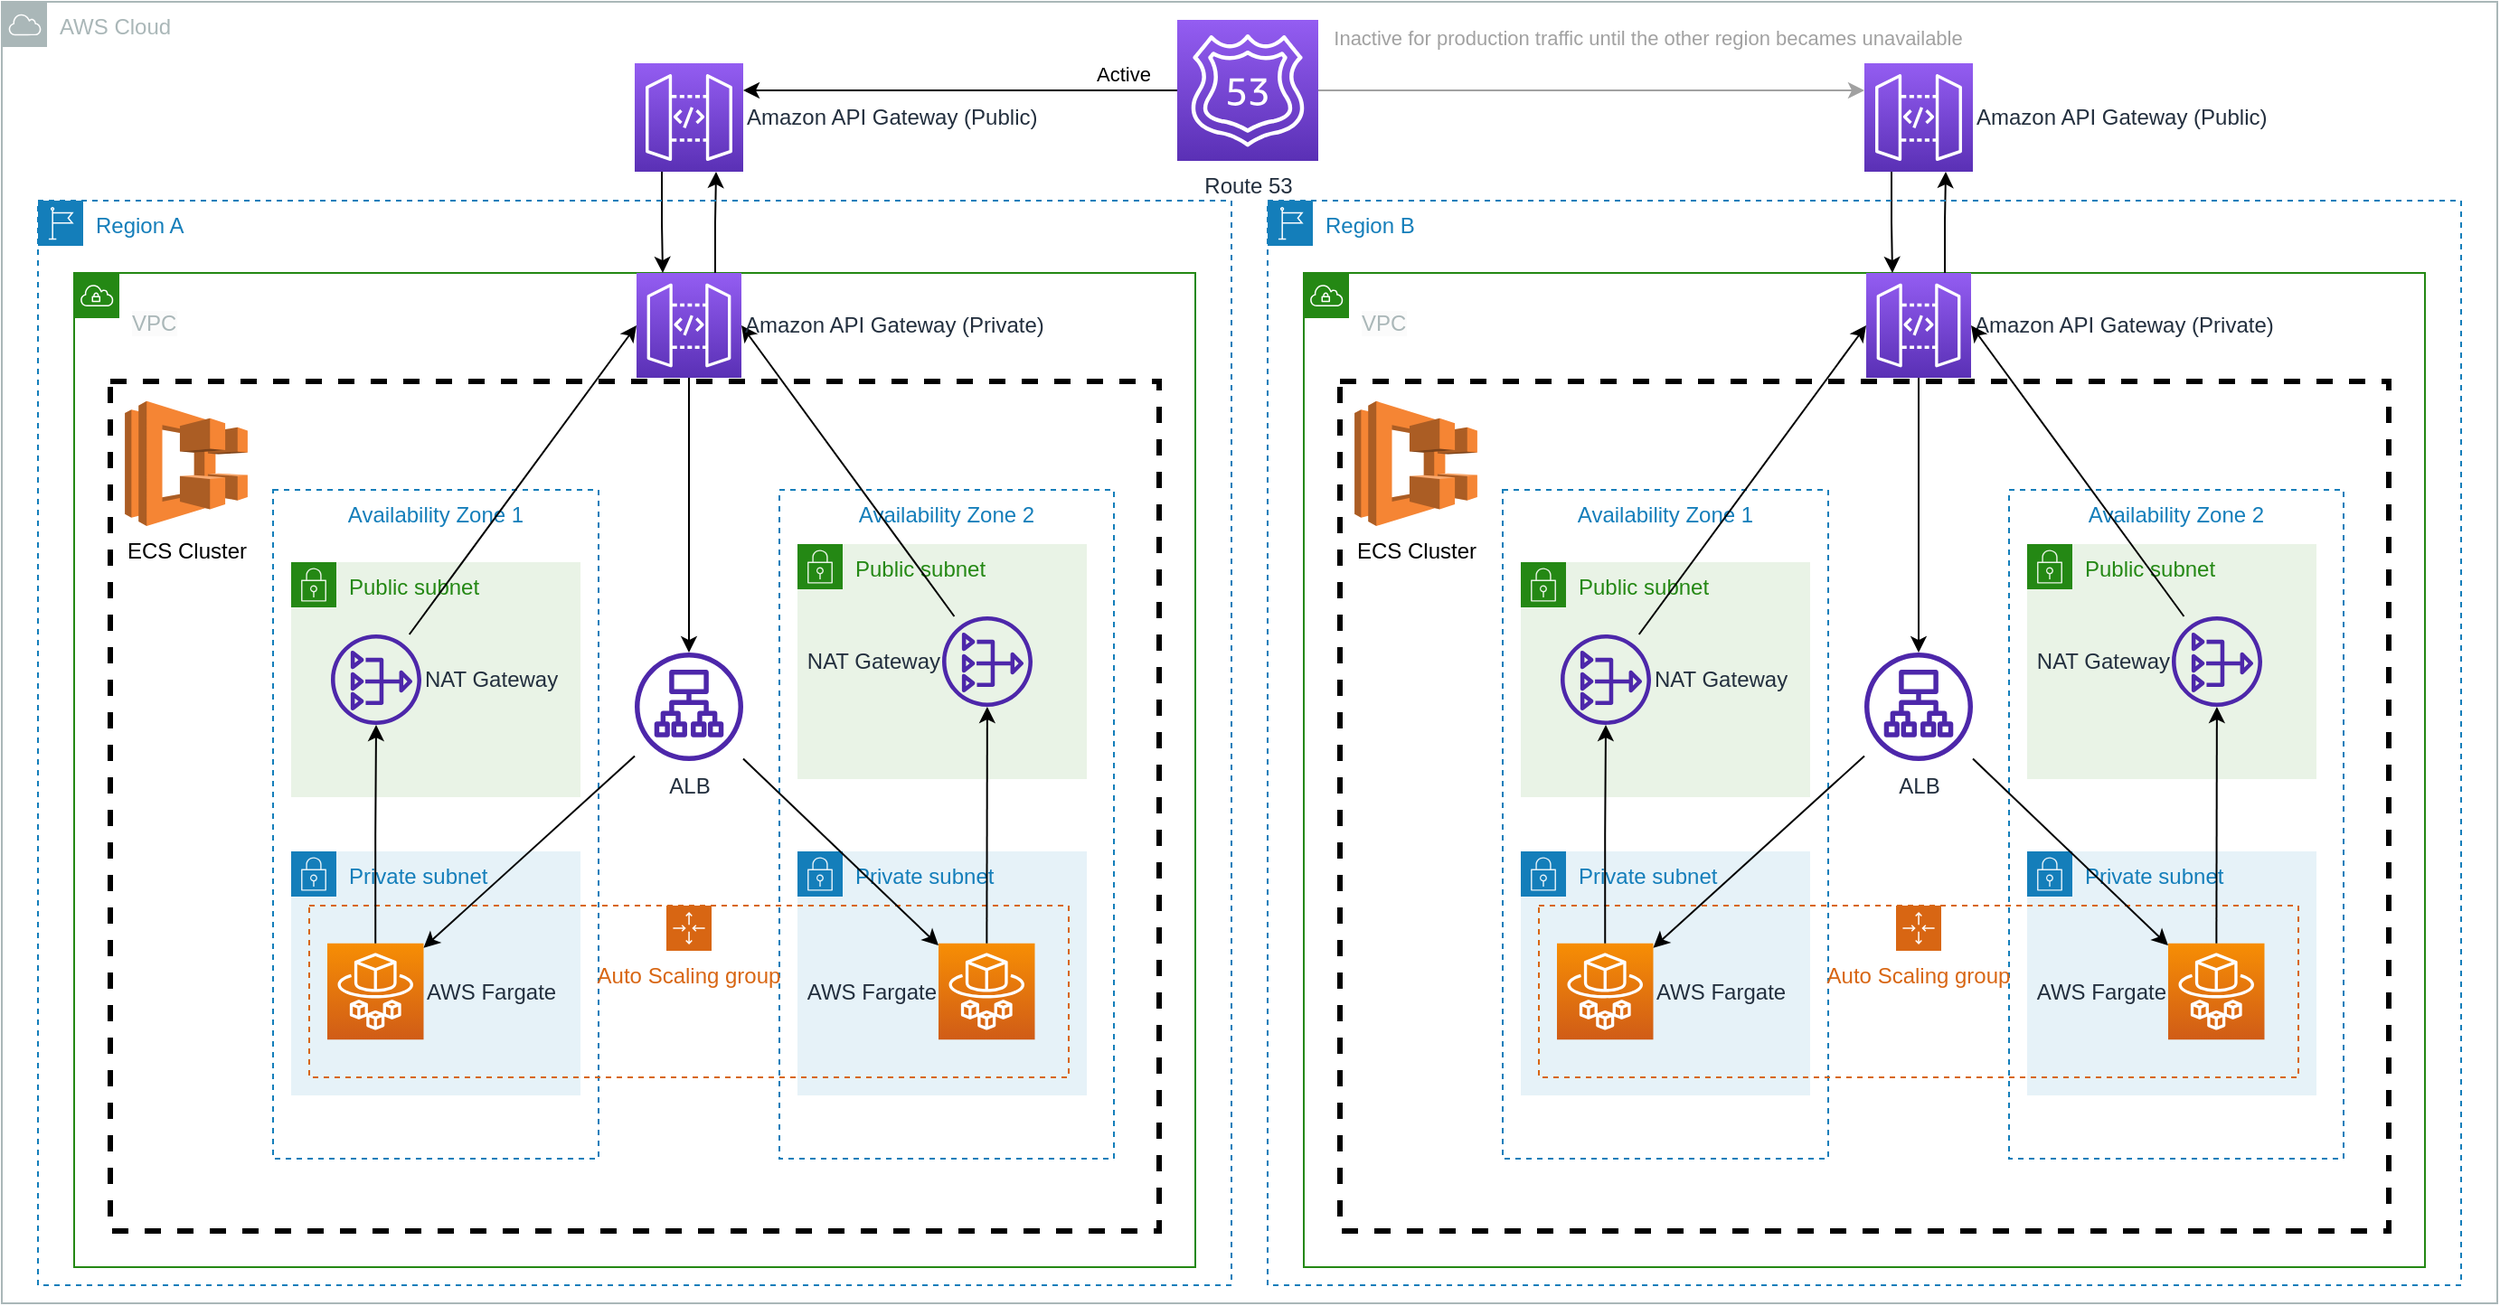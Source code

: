 <mxfile version="21.6.5" type="device">
  <diagram name="Page-1" id="Fa2hmmuMEW8nf4kg4vj4">
    <mxGraphModel dx="1434" dy="760" grid="1" gridSize="10" guides="1" tooltips="1" connect="1" arrows="1" fold="1" page="1" pageScale="1" pageWidth="850" pageHeight="1100" math="0" shadow="0">
      <root>
        <mxCell id="0" />
        <mxCell id="t5StIUC6XQ_gbYd6zFH3-41" value="Avaliability Zone" style="" parent="0" />
        <mxCell id="t5StIUC6XQ_gbYd6zFH3-42" value="Availability Zone 1" style="fillColor=none;strokeColor=#147EBA;dashed=1;verticalAlign=top;fontStyle=0;fontColor=#147EBA;whiteSpace=wrap;html=1;container=0;movable=1;resizable=1;rotatable=1;deletable=1;editable=1;locked=0;connectable=1;" parent="t5StIUC6XQ_gbYd6zFH3-41" vertex="1">
          <mxGeometry x="170" y="280" width="180" height="370" as="geometry" />
        </mxCell>
        <mxCell id="t5StIUC6XQ_gbYd6zFH3-74" value="Availability Zone 2" style="fillColor=none;strokeColor=#147EBA;dashed=1;verticalAlign=top;fontStyle=0;fontColor=#147EBA;whiteSpace=wrap;html=1;container=0;movable=1;resizable=1;rotatable=1;deletable=1;editable=1;locked=0;connectable=1;" parent="t5StIUC6XQ_gbYd6zFH3-41" vertex="1">
          <mxGeometry x="450" y="280" width="185" height="370" as="geometry" />
        </mxCell>
        <mxCell id="t5StIUC6XQ_gbYd6zFH3-85" value="Availability Zone 1" style="fillColor=none;strokeColor=#147EBA;dashed=1;verticalAlign=top;fontStyle=0;fontColor=#147EBA;whiteSpace=wrap;html=1;container=0;movable=1;resizable=1;rotatable=1;deletable=1;editable=1;locked=0;connectable=1;" parent="t5StIUC6XQ_gbYd6zFH3-41" vertex="1">
          <mxGeometry x="850" y="280" width="180" height="370" as="geometry" />
        </mxCell>
        <mxCell id="t5StIUC6XQ_gbYd6zFH3-86" value="Availability Zone 2" style="fillColor=none;strokeColor=#147EBA;dashed=1;verticalAlign=top;fontStyle=0;fontColor=#147EBA;whiteSpace=wrap;html=1;container=0;movable=1;resizable=1;rotatable=1;deletable=1;editable=1;locked=0;connectable=1;" parent="t5StIUC6XQ_gbYd6zFH3-41" vertex="1">
          <mxGeometry x="1130" y="280" width="185" height="370" as="geometry" />
        </mxCell>
        <mxCell id="t5StIUC6XQ_gbYd6zFH3-50" value="Public Subnet" style="" parent="0" />
        <mxCell id="t5StIUC6XQ_gbYd6zFH3-49" value="Public subnet" style="points=[[0,0],[0.25,0],[0.5,0],[0.75,0],[1,0],[1,0.25],[1,0.5],[1,0.75],[1,1],[0.75,1],[0.5,1],[0.25,1],[0,1],[0,0.75],[0,0.5],[0,0.25]];outlineConnect=0;gradientColor=none;html=1;whiteSpace=wrap;fontSize=12;fontStyle=0;container=1;pointerEvents=0;collapsible=0;recursiveResize=0;shape=mxgraph.aws4.group;grIcon=mxgraph.aws4.group_security_group;grStroke=0;strokeColor=#248814;fillColor=#E9F3E6;verticalAlign=top;align=left;spacingLeft=30;fontColor=#248814;dashed=0;" parent="t5StIUC6XQ_gbYd6zFH3-50" vertex="1">
          <mxGeometry x="180" y="320" width="160" height="130" as="geometry" />
        </mxCell>
        <mxCell id="t5StIUC6XQ_gbYd6zFH3-51" value="NAT Gateway" style="sketch=0;outlineConnect=0;fontColor=#232F3E;gradientColor=none;fillColor=#4D27AA;strokeColor=none;dashed=0;verticalLabelPosition=middle;verticalAlign=middle;align=left;html=1;fontSize=12;fontStyle=0;aspect=fixed;pointerEvents=1;shape=mxgraph.aws4.nat_gateway;labelPosition=right;" parent="t5StIUC6XQ_gbYd6zFH3-49" vertex="1">
          <mxGeometry x="22" y="40" width="50" height="50" as="geometry" />
        </mxCell>
        <mxCell id="t5StIUC6XQ_gbYd6zFH3-53" style="rounded=0;orthogonalLoop=1;jettySize=auto;html=1;entryX=0;entryY=0.5;entryDx=0;entryDy=0;entryPerimeter=0;" parent="t5StIUC6XQ_gbYd6zFH3-50" source="t5StIUC6XQ_gbYd6zFH3-51" target="t5StIUC6XQ_gbYd6zFH3-67" edge="1">
          <mxGeometry relative="1" as="geometry">
            <mxPoint x="440.246" y="169.999" as="targetPoint" />
          </mxGeometry>
        </mxCell>
        <mxCell id="t5StIUC6XQ_gbYd6zFH3-75" value="Public subnet" style="points=[[0,0],[0.25,0],[0.5,0],[0.75,0],[1,0],[1,0.25],[1,0.5],[1,0.75],[1,1],[0.75,1],[0.5,1],[0.25,1],[0,1],[0,0.75],[0,0.5],[0,0.25]];outlineConnect=0;gradientColor=none;html=1;whiteSpace=wrap;fontSize=12;fontStyle=0;container=1;pointerEvents=0;collapsible=0;recursiveResize=0;shape=mxgraph.aws4.group;grIcon=mxgraph.aws4.group_security_group;grStroke=0;strokeColor=#248814;fillColor=#E9F3E6;verticalAlign=top;align=left;spacingLeft=30;fontColor=#248814;dashed=0;" parent="t5StIUC6XQ_gbYd6zFH3-50" vertex="1">
          <mxGeometry x="460" y="310" width="160" height="130" as="geometry" />
        </mxCell>
        <mxCell id="t5StIUC6XQ_gbYd6zFH3-76" value="NAT Gateway" style="sketch=0;outlineConnect=0;fontColor=#232F3E;gradientColor=none;fillColor=#4D27AA;strokeColor=none;dashed=0;verticalLabelPosition=middle;verticalAlign=middle;align=right;html=1;fontSize=12;fontStyle=0;aspect=fixed;pointerEvents=1;shape=mxgraph.aws4.nat_gateway;labelPosition=left;" parent="t5StIUC6XQ_gbYd6zFH3-75" vertex="1">
          <mxGeometry x="80" y="40" width="50" height="50" as="geometry" />
        </mxCell>
        <mxCell id="t5StIUC6XQ_gbYd6zFH3-87" value="Public subnet" style="points=[[0,0],[0.25,0],[0.5,0],[0.75,0],[1,0],[1,0.25],[1,0.5],[1,0.75],[1,1],[0.75,1],[0.5,1],[0.25,1],[0,1],[0,0.75],[0,0.5],[0,0.25]];outlineConnect=0;gradientColor=none;html=1;whiteSpace=wrap;fontSize=12;fontStyle=0;container=1;pointerEvents=0;collapsible=0;recursiveResize=0;shape=mxgraph.aws4.group;grIcon=mxgraph.aws4.group_security_group;grStroke=0;strokeColor=#248814;fillColor=#E9F3E6;verticalAlign=top;align=left;spacingLeft=30;fontColor=#248814;dashed=0;" parent="t5StIUC6XQ_gbYd6zFH3-50" vertex="1">
          <mxGeometry x="860" y="320" width="160" height="130" as="geometry" />
        </mxCell>
        <mxCell id="t5StIUC6XQ_gbYd6zFH3-88" value="NAT Gateway" style="sketch=0;outlineConnect=0;fontColor=#232F3E;gradientColor=none;fillColor=#4D27AA;strokeColor=none;dashed=0;verticalLabelPosition=middle;verticalAlign=middle;align=left;html=1;fontSize=12;fontStyle=0;aspect=fixed;pointerEvents=1;shape=mxgraph.aws4.nat_gateway;labelPosition=right;" parent="t5StIUC6XQ_gbYd6zFH3-87" vertex="1">
          <mxGeometry x="22" y="40" width="50" height="50" as="geometry" />
        </mxCell>
        <mxCell id="t5StIUC6XQ_gbYd6zFH3-90" value="Public subnet" style="points=[[0,0],[0.25,0],[0.5,0],[0.75,0],[1,0],[1,0.25],[1,0.5],[1,0.75],[1,1],[0.75,1],[0.5,1],[0.25,1],[0,1],[0,0.75],[0,0.5],[0,0.25]];outlineConnect=0;gradientColor=none;html=1;whiteSpace=wrap;fontSize=12;fontStyle=0;container=1;pointerEvents=0;collapsible=0;recursiveResize=0;shape=mxgraph.aws4.group;grIcon=mxgraph.aws4.group_security_group;grStroke=0;strokeColor=#248814;fillColor=#E9F3E6;verticalAlign=top;align=left;spacingLeft=30;fontColor=#248814;dashed=0;" parent="t5StIUC6XQ_gbYd6zFH3-50" vertex="1">
          <mxGeometry x="1140" y="310" width="160" height="130" as="geometry" />
        </mxCell>
        <mxCell id="t5StIUC6XQ_gbYd6zFH3-91" value="NAT Gateway" style="sketch=0;outlineConnect=0;fontColor=#232F3E;gradientColor=none;fillColor=#4D27AA;strokeColor=none;dashed=0;verticalLabelPosition=middle;verticalAlign=middle;align=right;html=1;fontSize=12;fontStyle=0;aspect=fixed;pointerEvents=1;shape=mxgraph.aws4.nat_gateway;labelPosition=left;" parent="t5StIUC6XQ_gbYd6zFH3-90" vertex="1">
          <mxGeometry x="80" y="40" width="50" height="50" as="geometry" />
        </mxCell>
        <mxCell id="t5StIUC6XQ_gbYd6zFH3-55" value="Private Subnet" style="" parent="0" />
        <mxCell id="t5StIUC6XQ_gbYd6zFH3-54" value="Private subnet" style="points=[[0,0],[0.25,0],[0.5,0],[0.75,0],[1,0],[1,0.25],[1,0.5],[1,0.75],[1,1],[0.75,1],[0.5,1],[0.25,1],[0,1],[0,0.75],[0,0.5],[0,0.25]];outlineConnect=0;gradientColor=none;html=1;whiteSpace=wrap;fontSize=12;fontStyle=0;container=1;pointerEvents=0;collapsible=0;recursiveResize=0;shape=mxgraph.aws4.group;grIcon=mxgraph.aws4.group_security_group;grStroke=0;strokeColor=#147EBA;fillColor=#E6F2F8;verticalAlign=top;align=left;spacingLeft=30;fontColor=#147EBA;dashed=0;" parent="t5StIUC6XQ_gbYd6zFH3-55" vertex="1">
          <mxGeometry x="180" y="480" width="160" height="135" as="geometry" />
        </mxCell>
        <mxCell id="t5StIUC6XQ_gbYd6zFH3-77" value="Private subnet" style="points=[[0,0],[0.25,0],[0.5,0],[0.75,0],[1,0],[1,0.25],[1,0.5],[1,0.75],[1,1],[0.75,1],[0.5,1],[0.25,1],[0,1],[0,0.75],[0,0.5],[0,0.25]];outlineConnect=0;gradientColor=none;html=1;whiteSpace=wrap;fontSize=12;fontStyle=0;container=1;pointerEvents=0;collapsible=0;recursiveResize=0;shape=mxgraph.aws4.group;grIcon=mxgraph.aws4.group_security_group;grStroke=0;strokeColor=#147EBA;fillColor=#E6F2F8;verticalAlign=top;align=left;spacingLeft=30;fontColor=#147EBA;dashed=0;" parent="t5StIUC6XQ_gbYd6zFH3-55" vertex="1">
          <mxGeometry x="460" y="480" width="160" height="135" as="geometry" />
        </mxCell>
        <mxCell id="t5StIUC6XQ_gbYd6zFH3-60" value="Auto Scaling group" style="points=[[0,0],[0.25,0],[0.5,0],[0.75,0],[1,0],[1,0.25],[1,0.5],[1,0.75],[1,1],[0.75,1],[0.5,1],[0.25,1],[0,1],[0,0.75],[0,0.5],[0,0.25]];outlineConnect=0;gradientColor=none;html=1;whiteSpace=wrap;fontSize=12;fontStyle=0;container=1;pointerEvents=0;collapsible=0;recursiveResize=0;shape=mxgraph.aws4.groupCenter;grIcon=mxgraph.aws4.group_auto_scaling_group;grStroke=1;strokeColor=#D86613;fillColor=none;verticalAlign=top;align=center;fontColor=#D86613;dashed=1;spacingTop=25;" parent="t5StIUC6XQ_gbYd6zFH3-55" vertex="1">
          <mxGeometry x="190" y="510" width="420" height="95" as="geometry" />
        </mxCell>
        <mxCell id="t5StIUC6XQ_gbYd6zFH3-61" value="AWS Fargate" style="sketch=0;points=[[0,0,0],[0.25,0,0],[0.5,0,0],[0.75,0,0],[1,0,0],[0,1,0],[0.25,1,0],[0.5,1,0],[0.75,1,0],[1,1,0],[0,0.25,0],[0,0.5,0],[0,0.75,0],[1,0.25,0],[1,0.5,0],[1,0.75,0]];outlineConnect=0;fontColor=#232F3E;gradientColor=#F78E04;gradientDirection=north;fillColor=#D05C17;strokeColor=#ffffff;dashed=0;verticalLabelPosition=middle;verticalAlign=middle;align=left;html=1;fontSize=12;fontStyle=0;aspect=fixed;shape=mxgraph.aws4.resourceIcon;resIcon=mxgraph.aws4.fargate;labelPosition=right;" parent="t5StIUC6XQ_gbYd6zFH3-60" vertex="1">
          <mxGeometry x="10" y="20.88" width="53.25" height="53.25" as="geometry" />
        </mxCell>
        <mxCell id="t5StIUC6XQ_gbYd6zFH3-64" style="edgeStyle=orthogonalEdgeStyle;rounded=0;orthogonalLoop=1;jettySize=auto;html=1;exitX=0.5;exitY=0;exitDx=0;exitDy=0;exitPerimeter=0;" parent="t5StIUC6XQ_gbYd6zFH3-60" source="t5StIUC6XQ_gbYd6zFH3-61" target="t5StIUC6XQ_gbYd6zFH3-51" edge="1">
          <mxGeometry relative="1" as="geometry" />
        </mxCell>
        <mxCell id="t5StIUC6XQ_gbYd6zFH3-78" value="AWS Fargate" style="sketch=0;points=[[0,0,0],[0.25,0,0],[0.5,0,0],[0.75,0,0],[1,0,0],[0,1,0],[0.25,1,0],[0.5,1,0],[0.75,1,0],[1,1,0],[0,0.25,0],[0,0.5,0],[0,0.75,0],[1,0.25,0],[1,0.5,0],[1,0.75,0]];outlineConnect=0;fontColor=#232F3E;gradientColor=#F78E04;gradientDirection=north;fillColor=#D05C17;strokeColor=#ffffff;dashed=0;verticalLabelPosition=middle;verticalAlign=middle;align=right;html=1;fontSize=12;fontStyle=0;aspect=fixed;shape=mxgraph.aws4.resourceIcon;resIcon=mxgraph.aws4.fargate;labelPosition=left;" parent="t5StIUC6XQ_gbYd6zFH3-60" vertex="1">
          <mxGeometry x="348" y="20.88" width="53.25" height="53.25" as="geometry" />
        </mxCell>
        <mxCell id="t5StIUC6XQ_gbYd6zFH3-79" style="rounded=0;orthogonalLoop=1;jettySize=auto;html=1;" parent="t5StIUC6XQ_gbYd6zFH3-55" source="t5StIUC6XQ_gbYd6zFH3-65" target="t5StIUC6XQ_gbYd6zFH3-78" edge="1">
          <mxGeometry relative="1" as="geometry" />
        </mxCell>
        <mxCell id="t5StIUC6XQ_gbYd6zFH3-80" style="rounded=0;orthogonalLoop=1;jettySize=auto;html=1;" parent="t5StIUC6XQ_gbYd6zFH3-55" source="t5StIUC6XQ_gbYd6zFH3-78" target="t5StIUC6XQ_gbYd6zFH3-76" edge="1">
          <mxGeometry relative="1" as="geometry" />
        </mxCell>
        <mxCell id="t5StIUC6XQ_gbYd6zFH3-81" style="rounded=0;orthogonalLoop=1;jettySize=auto;html=1;entryX=1;entryY=0.5;entryDx=0;entryDy=0;entryPerimeter=0;" parent="t5StIUC6XQ_gbYd6zFH3-55" source="t5StIUC6XQ_gbYd6zFH3-76" target="t5StIUC6XQ_gbYd6zFH3-67" edge="1">
          <mxGeometry relative="1" as="geometry" />
        </mxCell>
        <mxCell id="t5StIUC6XQ_gbYd6zFH3-92" value="Private subnet" style="points=[[0,0],[0.25,0],[0.5,0],[0.75,0],[1,0],[1,0.25],[1,0.5],[1,0.75],[1,1],[0.75,1],[0.5,1],[0.25,1],[0,1],[0,0.75],[0,0.5],[0,0.25]];outlineConnect=0;gradientColor=none;html=1;whiteSpace=wrap;fontSize=12;fontStyle=0;container=1;pointerEvents=0;collapsible=0;recursiveResize=0;shape=mxgraph.aws4.group;grIcon=mxgraph.aws4.group_security_group;grStroke=0;strokeColor=#147EBA;fillColor=#E6F2F8;verticalAlign=top;align=left;spacingLeft=30;fontColor=#147EBA;dashed=0;" parent="t5StIUC6XQ_gbYd6zFH3-55" vertex="1">
          <mxGeometry x="860" y="480" width="160" height="135" as="geometry" />
        </mxCell>
        <mxCell id="t5StIUC6XQ_gbYd6zFH3-93" value="Private subnet" style="points=[[0,0],[0.25,0],[0.5,0],[0.75,0],[1,0],[1,0.25],[1,0.5],[1,0.75],[1,1],[0.75,1],[0.5,1],[0.25,1],[0,1],[0,0.75],[0,0.5],[0,0.25]];outlineConnect=0;gradientColor=none;html=1;whiteSpace=wrap;fontSize=12;fontStyle=0;container=1;pointerEvents=0;collapsible=0;recursiveResize=0;shape=mxgraph.aws4.group;grIcon=mxgraph.aws4.group_security_group;grStroke=0;strokeColor=#147EBA;fillColor=#E6F2F8;verticalAlign=top;align=left;spacingLeft=30;fontColor=#147EBA;dashed=0;" parent="t5StIUC6XQ_gbYd6zFH3-55" vertex="1">
          <mxGeometry x="1140" y="480" width="160" height="135" as="geometry" />
        </mxCell>
        <mxCell id="t5StIUC6XQ_gbYd6zFH3-94" value="Auto Scaling group" style="points=[[0,0],[0.25,0],[0.5,0],[0.75,0],[1,0],[1,0.25],[1,0.5],[1,0.75],[1,1],[0.75,1],[0.5,1],[0.25,1],[0,1],[0,0.75],[0,0.5],[0,0.25]];outlineConnect=0;gradientColor=none;html=1;whiteSpace=wrap;fontSize=12;fontStyle=0;container=1;pointerEvents=0;collapsible=0;recursiveResize=0;shape=mxgraph.aws4.groupCenter;grIcon=mxgraph.aws4.group_auto_scaling_group;grStroke=1;strokeColor=#D86613;fillColor=none;verticalAlign=top;align=center;fontColor=#D86613;dashed=1;spacingTop=25;" parent="t5StIUC6XQ_gbYd6zFH3-55" vertex="1">
          <mxGeometry x="870" y="510" width="420" height="95" as="geometry" />
        </mxCell>
        <mxCell id="t5StIUC6XQ_gbYd6zFH3-95" value="AWS Fargate" style="sketch=0;points=[[0,0,0],[0.25,0,0],[0.5,0,0],[0.75,0,0],[1,0,0],[0,1,0],[0.25,1,0],[0.5,1,0],[0.75,1,0],[1,1,0],[0,0.25,0],[0,0.5,0],[0,0.75,0],[1,0.25,0],[1,0.5,0],[1,0.75,0]];outlineConnect=0;fontColor=#232F3E;gradientColor=#F78E04;gradientDirection=north;fillColor=#D05C17;strokeColor=#ffffff;dashed=0;verticalLabelPosition=middle;verticalAlign=middle;align=left;html=1;fontSize=12;fontStyle=0;aspect=fixed;shape=mxgraph.aws4.resourceIcon;resIcon=mxgraph.aws4.fargate;labelPosition=right;" parent="t5StIUC6XQ_gbYd6zFH3-94" vertex="1">
          <mxGeometry x="10" y="20.88" width="53.25" height="53.25" as="geometry" />
        </mxCell>
        <mxCell id="t5StIUC6XQ_gbYd6zFH3-96" value="AWS Fargate" style="sketch=0;points=[[0,0,0],[0.25,0,0],[0.5,0,0],[0.75,0,0],[1,0,0],[0,1,0],[0.25,1,0],[0.5,1,0],[0.75,1,0],[1,1,0],[0,0.25,0],[0,0.5,0],[0,0.75,0],[1,0.25,0],[1,0.5,0],[1,0.75,0]];outlineConnect=0;fontColor=#232F3E;gradientColor=#F78E04;gradientDirection=north;fillColor=#D05C17;strokeColor=#ffffff;dashed=0;verticalLabelPosition=middle;verticalAlign=middle;align=right;html=1;fontSize=12;fontStyle=0;aspect=fixed;shape=mxgraph.aws4.resourceIcon;resIcon=mxgraph.aws4.fargate;labelPosition=left;" parent="t5StIUC6XQ_gbYd6zFH3-94" vertex="1">
          <mxGeometry x="348" y="20.88" width="53.25" height="53.25" as="geometry" />
        </mxCell>
        <mxCell id="t5StIUC6XQ_gbYd6zFH3-35" value="ECS Cluster" style="" parent="0" />
        <mxCell id="t5StIUC6XQ_gbYd6zFH3-37" value="" style="rounded=0;whiteSpace=wrap;html=1;fillColor=none;dashed=1;strokeWidth=3;movable=1;resizable=1;rotatable=1;deletable=1;editable=1;locked=0;connectable=1;container=1;" parent="t5StIUC6XQ_gbYd6zFH3-35" vertex="1">
          <mxGeometry x="80" y="220" width="580" height="470" as="geometry" />
        </mxCell>
        <mxCell id="t5StIUC6XQ_gbYd6zFH3-38" value="ECS Cluster" style="outlineConnect=0;dashed=0;verticalLabelPosition=bottom;verticalAlign=top;align=center;html=1;shape=mxgraph.aws3.ecs;fillColor=#F58534;gradientColor=none;container=1;resizable=0;" parent="t5StIUC6XQ_gbYd6zFH3-37" vertex="1">
          <mxGeometry x="8.053" y="10.93" width="67.89" height="69.07" as="geometry">
            <mxRectangle x="9.998" y="10.93" width="110" height="30" as="alternateBounds" />
          </mxGeometry>
        </mxCell>
        <mxCell id="t5StIUC6XQ_gbYd6zFH3-101" value="" style="rounded=0;whiteSpace=wrap;html=1;fillColor=none;dashed=1;strokeWidth=3;movable=1;resizable=1;rotatable=1;deletable=1;editable=1;locked=0;connectable=1;container=1;" parent="t5StIUC6XQ_gbYd6zFH3-35" vertex="1">
          <mxGeometry x="760" y="220" width="580" height="470" as="geometry" />
        </mxCell>
        <mxCell id="t5StIUC6XQ_gbYd6zFH3-102" value="ECS Cluster" style="outlineConnect=0;dashed=0;verticalLabelPosition=bottom;verticalAlign=top;align=center;html=1;shape=mxgraph.aws3.ecs;fillColor=#F58534;gradientColor=none;container=1;resizable=0;" parent="t5StIUC6XQ_gbYd6zFH3-101" vertex="1">
          <mxGeometry x="8.053" y="10.93" width="67.89" height="69.07" as="geometry">
            <mxRectangle x="9.998" y="10.93" width="110" height="30" as="alternateBounds" />
          </mxGeometry>
        </mxCell>
        <mxCell id="t5StIUC6XQ_gbYd6zFH3-27" value="VPC" style="" parent="0" />
        <mxCell id="t5StIUC6XQ_gbYd6zFH3-28" value="&#xa;&lt;span style=&quot;color: rgb(170, 183, 184); font-family: Helvetica; font-size: 12px; font-style: normal; font-variant-ligatures: normal; font-variant-caps: normal; font-weight: 400; letter-spacing: normal; orphans: 2; text-align: left; text-indent: 0px; text-transform: none; widows: 2; word-spacing: 0px; -webkit-text-stroke-width: 0px; background-color: rgb(251, 251, 251); text-decoration-thickness: initial; text-decoration-style: initial; text-decoration-color: initial; float: none; display: inline !important;&quot;&gt;VPC&lt;/span&gt;&#xa;&#xa;" style="points=[[0,0],[0.25,0],[0.5,0],[0.75,0],[1,0],[1,0.25],[1,0.5],[1,0.75],[1,1],[0.75,1],[0.5,1],[0.25,1],[0,1],[0,0.75],[0,0.5],[0,0.25]];outlineConnect=0;gradientColor=none;html=1;whiteSpace=wrap;fontSize=12;fontStyle=0;container=0;pointerEvents=0;collapsible=0;recursiveResize=0;shape=mxgraph.aws4.group;grIcon=mxgraph.aws4.group_vpc;strokeColor=#248814;fillColor=none;verticalAlign=top;align=left;spacingLeft=30;fontColor=#AAB7B8;dashed=0;" parent="t5StIUC6XQ_gbYd6zFH3-27" vertex="1">
          <mxGeometry x="60" y="160" width="620" height="550" as="geometry" />
        </mxCell>
        <mxCell id="t5StIUC6XQ_gbYd6zFH3-103" value="&#xa;&lt;span style=&quot;color: rgb(170, 183, 184); font-family: Helvetica; font-size: 12px; font-style: normal; font-variant-ligatures: normal; font-variant-caps: normal; font-weight: 400; letter-spacing: normal; orphans: 2; text-align: left; text-indent: 0px; text-transform: none; widows: 2; word-spacing: 0px; -webkit-text-stroke-width: 0px; background-color: rgb(251, 251, 251); text-decoration-thickness: initial; text-decoration-style: initial; text-decoration-color: initial; float: none; display: inline !important;&quot;&gt;VPC&lt;/span&gt;&#xa;&#xa;" style="points=[[0,0],[0.25,0],[0.5,0],[0.75,0],[1,0],[1,0.25],[1,0.5],[1,0.75],[1,1],[0.75,1],[0.5,1],[0.25,1],[0,1],[0,0.75],[0,0.5],[0,0.25]];outlineConnect=0;gradientColor=none;html=1;whiteSpace=wrap;fontSize=12;fontStyle=0;container=0;pointerEvents=0;collapsible=0;recursiveResize=0;shape=mxgraph.aws4.group;grIcon=mxgraph.aws4.group_vpc;strokeColor=#248814;fillColor=none;verticalAlign=top;align=left;spacingLeft=30;fontColor=#AAB7B8;dashed=0;" parent="t5StIUC6XQ_gbYd6zFH3-27" vertex="1">
          <mxGeometry x="740" y="160" width="620" height="550" as="geometry" />
        </mxCell>
        <mxCell id="t5StIUC6XQ_gbYd6zFH3-58" value="AWS Cloud" style="locked=1;" parent="0" />
        <mxCell id="t5StIUC6XQ_gbYd6zFH3-57" value="AWS Cloud" style="sketch=0;outlineConnect=0;gradientColor=none;html=1;whiteSpace=wrap;fontSize=12;fontStyle=0;shape=mxgraph.aws4.group;grIcon=mxgraph.aws4.group_aws_cloud;strokeColor=#AAB7B8;fillColor=none;verticalAlign=top;align=left;spacingLeft=30;fontColor=#AAB7B8;dashed=0;" parent="t5StIUC6XQ_gbYd6zFH3-58" vertex="1">
          <mxGeometry x="20" y="10" width="1380" height="720" as="geometry" />
        </mxCell>
        <mxCell id="1" parent="0" />
        <mxCell id="t5StIUC6XQ_gbYd6zFH3-18" style="edgeStyle=orthogonalEdgeStyle;rounded=0;orthogonalLoop=1;jettySize=auto;html=1;exitX=0;exitY=0.5;exitDx=0;exitDy=0;exitPerimeter=0;entryX=1;entryY=0.25;entryDx=0;entryDy=0;entryPerimeter=0;" parent="1" source="t5StIUC6XQ_gbYd6zFH3-56" target="t5StIUC6XQ_gbYd6zFH3-70" edge="1">
          <mxGeometry relative="1" as="geometry">
            <mxPoint x="470" y="120" as="targetPoint" />
            <mxPoint x="475" y="63" as="sourcePoint" />
          </mxGeometry>
        </mxCell>
        <mxCell id="t5StIUC6XQ_gbYd6zFH3-59" value="Active" style="edgeLabel;html=1;align=center;verticalAlign=middle;resizable=0;points=[];" parent="t5StIUC6XQ_gbYd6zFH3-18" vertex="1" connectable="0">
          <mxGeometry x="-0.848" y="-3" relative="1" as="geometry">
            <mxPoint x="-12" y="-6" as="offset" />
          </mxGeometry>
        </mxCell>
        <mxCell id="t5StIUC6XQ_gbYd6zFH3-56" value="Route 53" style="sketch=0;points=[[0,0,0],[0.25,0,0],[0.5,0,0],[0.75,0,0],[1,0,0],[0,1,0],[0.25,1,0],[0.5,1,0],[0.75,1,0],[1,1,0],[0,0.25,0],[0,0.5,0],[0,0.75,0],[1,0.25,0],[1,0.5,0],[1,0.75,0]];outlineConnect=0;fontColor=#232F3E;gradientColor=#945DF2;gradientDirection=north;fillColor=#5A30B5;strokeColor=#ffffff;dashed=0;verticalLabelPosition=bottom;verticalAlign=top;align=center;html=1;fontSize=12;fontStyle=0;aspect=fixed;shape=mxgraph.aws4.resourceIcon;resIcon=mxgraph.aws4.route_53;labelPosition=center;" parent="1" vertex="1">
          <mxGeometry x="670" y="20" width="78" height="78" as="geometry" />
        </mxCell>
        <mxCell id="t5StIUC6XQ_gbYd6zFH3-69" style="rounded=0;orthogonalLoop=1;jettySize=auto;html=1;" parent="1" source="t5StIUC6XQ_gbYd6zFH3-65" target="t5StIUC6XQ_gbYd6zFH3-61" edge="1">
          <mxGeometry relative="1" as="geometry" />
        </mxCell>
        <mxCell id="t5StIUC6XQ_gbYd6zFH3-65" value="ALB" style="sketch=0;outlineConnect=0;fontColor=#232F3E;gradientColor=none;fillColor=#4D27AA;strokeColor=none;dashed=0;verticalLabelPosition=bottom;verticalAlign=top;align=center;html=1;fontSize=12;fontStyle=0;aspect=fixed;pointerEvents=1;shape=mxgraph.aws4.application_load_balancer;" parent="1" vertex="1">
          <mxGeometry x="370" y="370" width="60" height="60" as="geometry" />
        </mxCell>
        <mxCell id="t5StIUC6XQ_gbYd6zFH3-68" style="edgeStyle=orthogonalEdgeStyle;rounded=0;orthogonalLoop=1;jettySize=auto;html=1;" parent="1" source="t5StIUC6XQ_gbYd6zFH3-67" target="t5StIUC6XQ_gbYd6zFH3-65" edge="1">
          <mxGeometry relative="1" as="geometry" />
        </mxCell>
        <mxCell id="t5StIUC6XQ_gbYd6zFH3-83" style="edgeStyle=orthogonalEdgeStyle;rounded=0;orthogonalLoop=1;jettySize=auto;html=1;exitX=0.75;exitY=0;exitDx=0;exitDy=0;exitPerimeter=0;entryX=0.75;entryY=1;entryDx=0;entryDy=0;entryPerimeter=0;" parent="1" source="t5StIUC6XQ_gbYd6zFH3-67" target="t5StIUC6XQ_gbYd6zFH3-70" edge="1">
          <mxGeometry relative="1" as="geometry" />
        </mxCell>
        <mxCell id="t5StIUC6XQ_gbYd6zFH3-67" value="Amazon API Gateway (Private)" style="sketch=0;points=[[0,0,0],[0.25,0,0],[0.5,0,0],[0.75,0,0],[1,0,0],[0,1,0],[0.25,1,0],[0.5,1,0],[0.75,1,0],[1,1,0],[0,0.25,0],[0,0.5,0],[0,0.75,0],[1,0.25,0],[1,0.5,0],[1,0.75,0]];outlineConnect=0;fontColor=#232F3E;gradientColor=#945DF2;gradientDirection=north;fillColor=#5A30B5;strokeColor=#ffffff;dashed=0;verticalLabelPosition=middle;verticalAlign=middle;align=left;html=1;fontSize=12;fontStyle=0;aspect=fixed;shape=mxgraph.aws4.resourceIcon;resIcon=mxgraph.aws4.api_gateway;labelPosition=right;" parent="1" vertex="1">
          <mxGeometry x="371" y="160" width="58" height="58" as="geometry" />
        </mxCell>
        <mxCell id="t5StIUC6XQ_gbYd6zFH3-82" style="edgeStyle=orthogonalEdgeStyle;rounded=0;orthogonalLoop=1;jettySize=auto;html=1;entryX=0.25;entryY=0;entryDx=0;entryDy=0;entryPerimeter=0;exitX=0.25;exitY=1;exitDx=0;exitDy=0;exitPerimeter=0;" parent="1" source="t5StIUC6XQ_gbYd6zFH3-70" target="t5StIUC6XQ_gbYd6zFH3-67" edge="1">
          <mxGeometry relative="1" as="geometry" />
        </mxCell>
        <mxCell id="t5StIUC6XQ_gbYd6zFH3-70" value="Amazon API Gateway (Public)" style="sketch=0;points=[[0,0,0],[0.25,0,0],[0.5,0,0],[0.75,0,0],[1,0,0],[0,1,0],[0.25,1,0],[0.5,1,0],[0.75,1,0],[1,1,0],[0,0.25,0],[0,0.5,0],[0,0.75,0],[1,0.25,0],[1,0.5,0],[1,0.75,0]];outlineConnect=0;fontColor=#232F3E;gradientColor=#945DF2;gradientDirection=north;fillColor=#5A30B5;strokeColor=#ffffff;dashed=0;verticalLabelPosition=middle;verticalAlign=middle;align=left;html=1;fontSize=12;fontStyle=0;aspect=fixed;shape=mxgraph.aws4.resourceIcon;resIcon=mxgraph.aws4.api_gateway;labelPosition=right;" parent="1" vertex="1">
          <mxGeometry x="370" y="44" width="60" height="60" as="geometry" />
        </mxCell>
        <mxCell id="t5StIUC6XQ_gbYd6zFH3-114" value="" style="edgeStyle=orthogonalEdgeStyle;rounded=0;orthogonalLoop=1;jettySize=auto;html=1;exitX=0.75;exitY=0;exitDx=0;exitDy=0;exitPerimeter=0;entryX=0.75;entryY=1;entryDx=0;entryDy=0;entryPerimeter=0;" parent="1" source="t5StIUC6XQ_gbYd6zFH3-108" target="t5StIUC6XQ_gbYd6zFH3-111" edge="1">
          <mxGeometry relative="1" as="geometry" />
        </mxCell>
        <mxCell id="t5StIUC6XQ_gbYd6zFH3-108" value="Amazon API Gateway (Private)" style="sketch=0;points=[[0,0,0],[0.25,0,0],[0.5,0,0],[0.75,0,0],[1,0,0],[0,1,0],[0.25,1,0],[0.5,1,0],[0.75,1,0],[1,1,0],[0,0.25,0],[0,0.5,0],[0,0.75,0],[1,0.25,0],[1,0.5,0],[1,0.75,0]];outlineConnect=0;fontColor=#232F3E;gradientColor=#945DF2;gradientDirection=north;fillColor=#5A30B5;strokeColor=#ffffff;dashed=0;verticalLabelPosition=middle;verticalAlign=middle;align=left;html=1;fontSize=12;fontStyle=0;aspect=fixed;shape=mxgraph.aws4.resourceIcon;resIcon=mxgraph.aws4.api_gateway;labelPosition=right;" parent="1" vertex="1">
          <mxGeometry x="1051" y="160" width="58" height="58" as="geometry" />
        </mxCell>
        <mxCell id="t5StIUC6XQ_gbYd6zFH3-106" value="ALB" style="sketch=0;outlineConnect=0;fontColor=#232F3E;gradientColor=none;fillColor=#4D27AA;strokeColor=none;dashed=0;verticalLabelPosition=bottom;verticalAlign=top;align=center;html=1;fontSize=12;fontStyle=0;aspect=fixed;pointerEvents=1;shape=mxgraph.aws4.application_load_balancer;" parent="1" vertex="1">
          <mxGeometry x="1050" y="370" width="60" height="60" as="geometry" />
        </mxCell>
        <mxCell id="t5StIUC6XQ_gbYd6zFH3-111" value="Amazon API Gateway (Public)" style="sketch=0;points=[[0,0,0],[0.25,0,0],[0.5,0,0],[0.75,0,0],[1,0,0],[0,1,0],[0.25,1,0],[0.5,1,0],[0.75,1,0],[1,1,0],[0,0.25,0],[0,0.5,0],[0,0.75,0],[1,0.25,0],[1,0.5,0],[1,0.75,0]];outlineConnect=0;fontColor=#232F3E;gradientColor=#945DF2;gradientDirection=north;fillColor=#5A30B5;strokeColor=#ffffff;dashed=0;verticalLabelPosition=middle;verticalAlign=middle;align=left;html=1;fontSize=12;fontStyle=0;aspect=fixed;shape=mxgraph.aws4.resourceIcon;resIcon=mxgraph.aws4.api_gateway;labelPosition=right;" parent="1" vertex="1">
          <mxGeometry x="1050" y="44" width="60" height="60" as="geometry" />
        </mxCell>
        <mxCell id="t5StIUC6XQ_gbYd6zFH3-112" value="Inactive for production traffic until the other region becames unavailable" style="edgeStyle=orthogonalEdgeStyle;rounded=0;orthogonalLoop=1;jettySize=auto;html=1;entryX=0;entryY=0.25;entryDx=0;entryDy=0;entryPerimeter=0;fontColor=#a1a1a1;labelBorderColor=none;strokeColor=#a1a1a1;" parent="1" source="t5StIUC6XQ_gbYd6zFH3-56" target="t5StIUC6XQ_gbYd6zFH3-111" edge="1">
          <mxGeometry x="0.205" y="29" relative="1" as="geometry">
            <mxPoint as="offset" />
          </mxGeometry>
        </mxCell>
        <mxCell id="t5StIUC6XQ_gbYd6zFH3-113" style="edgeStyle=orthogonalEdgeStyle;rounded=0;orthogonalLoop=1;jettySize=auto;html=1;entryX=0.25;entryY=0;entryDx=0;entryDy=0;entryPerimeter=0;exitX=0.25;exitY=1;exitDx=0;exitDy=0;exitPerimeter=0;" parent="1" source="t5StIUC6XQ_gbYd6zFH3-111" target="t5StIUC6XQ_gbYd6zFH3-108" edge="1">
          <mxGeometry relative="1" as="geometry" />
        </mxCell>
        <mxCell id="t5StIUC6XQ_gbYd6zFH3-89" style="rounded=0;orthogonalLoop=1;jettySize=auto;html=1;entryX=0;entryY=0.5;entryDx=0;entryDy=0;entryPerimeter=0;" parent="1" source="t5StIUC6XQ_gbYd6zFH3-88" target="t5StIUC6XQ_gbYd6zFH3-108" edge="1">
          <mxGeometry relative="1" as="geometry">
            <mxPoint x="1120.246" y="169.999" as="targetPoint" />
          </mxGeometry>
        </mxCell>
        <mxCell id="t5StIUC6XQ_gbYd6zFH3-97" style="edgeStyle=orthogonalEdgeStyle;rounded=0;orthogonalLoop=1;jettySize=auto;html=1;exitX=0.5;exitY=0;exitDx=0;exitDy=0;exitPerimeter=0;" parent="1" source="t5StIUC6XQ_gbYd6zFH3-95" target="t5StIUC6XQ_gbYd6zFH3-88" edge="1">
          <mxGeometry relative="1" as="geometry" />
        </mxCell>
        <mxCell id="t5StIUC6XQ_gbYd6zFH3-105" style="rounded=0;orthogonalLoop=1;jettySize=auto;html=1;" parent="1" source="t5StIUC6XQ_gbYd6zFH3-106" target="t5StIUC6XQ_gbYd6zFH3-95" edge="1">
          <mxGeometry relative="1" as="geometry" />
        </mxCell>
        <mxCell id="t5StIUC6XQ_gbYd6zFH3-98" style="rounded=0;orthogonalLoop=1;jettySize=auto;html=1;" parent="1" source="t5StIUC6XQ_gbYd6zFH3-106" target="t5StIUC6XQ_gbYd6zFH3-96" edge="1">
          <mxGeometry relative="1" as="geometry" />
        </mxCell>
        <mxCell id="t5StIUC6XQ_gbYd6zFH3-100" style="rounded=0;orthogonalLoop=1;jettySize=auto;html=1;entryX=1;entryY=0.5;entryDx=0;entryDy=0;entryPerimeter=0;" parent="1" source="t5StIUC6XQ_gbYd6zFH3-91" target="t5StIUC6XQ_gbYd6zFH3-108" edge="1">
          <mxGeometry relative="1" as="geometry" />
        </mxCell>
        <mxCell id="t5StIUC6XQ_gbYd6zFH3-99" style="rounded=0;orthogonalLoop=1;jettySize=auto;html=1;" parent="1" source="t5StIUC6XQ_gbYd6zFH3-96" target="t5StIUC6XQ_gbYd6zFH3-91" edge="1">
          <mxGeometry relative="1" as="geometry" />
        </mxCell>
        <mxCell id="t5StIUC6XQ_gbYd6zFH3-22" value="Region" style="" parent="0" />
        <mxCell id="t5StIUC6XQ_gbYd6zFH3-26" value="Region A" style="points=[[0,0],[0.25,0],[0.5,0],[0.75,0],[1,0],[1,0.25],[1,0.5],[1,0.75],[1,1],[0.75,1],[0.5,1],[0.25,1],[0,1],[0,0.75],[0,0.5],[0,0.25]];outlineConnect=0;gradientColor=none;html=1;whiteSpace=wrap;fontSize=12;fontStyle=0;container=0;pointerEvents=0;collapsible=0;recursiveResize=0;shape=mxgraph.aws4.group;grIcon=mxgraph.aws4.group_region;strokeColor=#147EBA;fillColor=none;verticalAlign=top;align=left;spacingLeft=30;fontColor=#147EBA;dashed=1;" parent="t5StIUC6XQ_gbYd6zFH3-22" vertex="1">
          <mxGeometry x="40" y="120" width="660" height="600" as="geometry" />
        </mxCell>
        <mxCell id="t5StIUC6XQ_gbYd6zFH3-104" value="Region B" style="points=[[0,0],[0.25,0],[0.5,0],[0.75,0],[1,0],[1,0.25],[1,0.5],[1,0.75],[1,1],[0.75,1],[0.5,1],[0.25,1],[0,1],[0,0.75],[0,0.5],[0,0.25]];outlineConnect=0;gradientColor=none;html=1;whiteSpace=wrap;fontSize=12;fontStyle=0;container=0;pointerEvents=0;collapsible=0;recursiveResize=0;shape=mxgraph.aws4.group;grIcon=mxgraph.aws4.group_region;strokeColor=#147EBA;fillColor=none;verticalAlign=top;align=left;spacingLeft=30;fontColor=#147EBA;dashed=1;" parent="t5StIUC6XQ_gbYd6zFH3-22" vertex="1">
          <mxGeometry x="720" y="120" width="660" height="600" as="geometry" />
        </mxCell>
        <mxCell id="t5StIUC6XQ_gbYd6zFH3-107" style="edgeStyle=orthogonalEdgeStyle;rounded=0;orthogonalLoop=1;jettySize=auto;html=1;" parent="t5StIUC6XQ_gbYd6zFH3-22" source="t5StIUC6XQ_gbYd6zFH3-108" target="t5StIUC6XQ_gbYd6zFH3-106" edge="1">
          <mxGeometry relative="1" as="geometry" />
        </mxCell>
      </root>
    </mxGraphModel>
  </diagram>
</mxfile>
